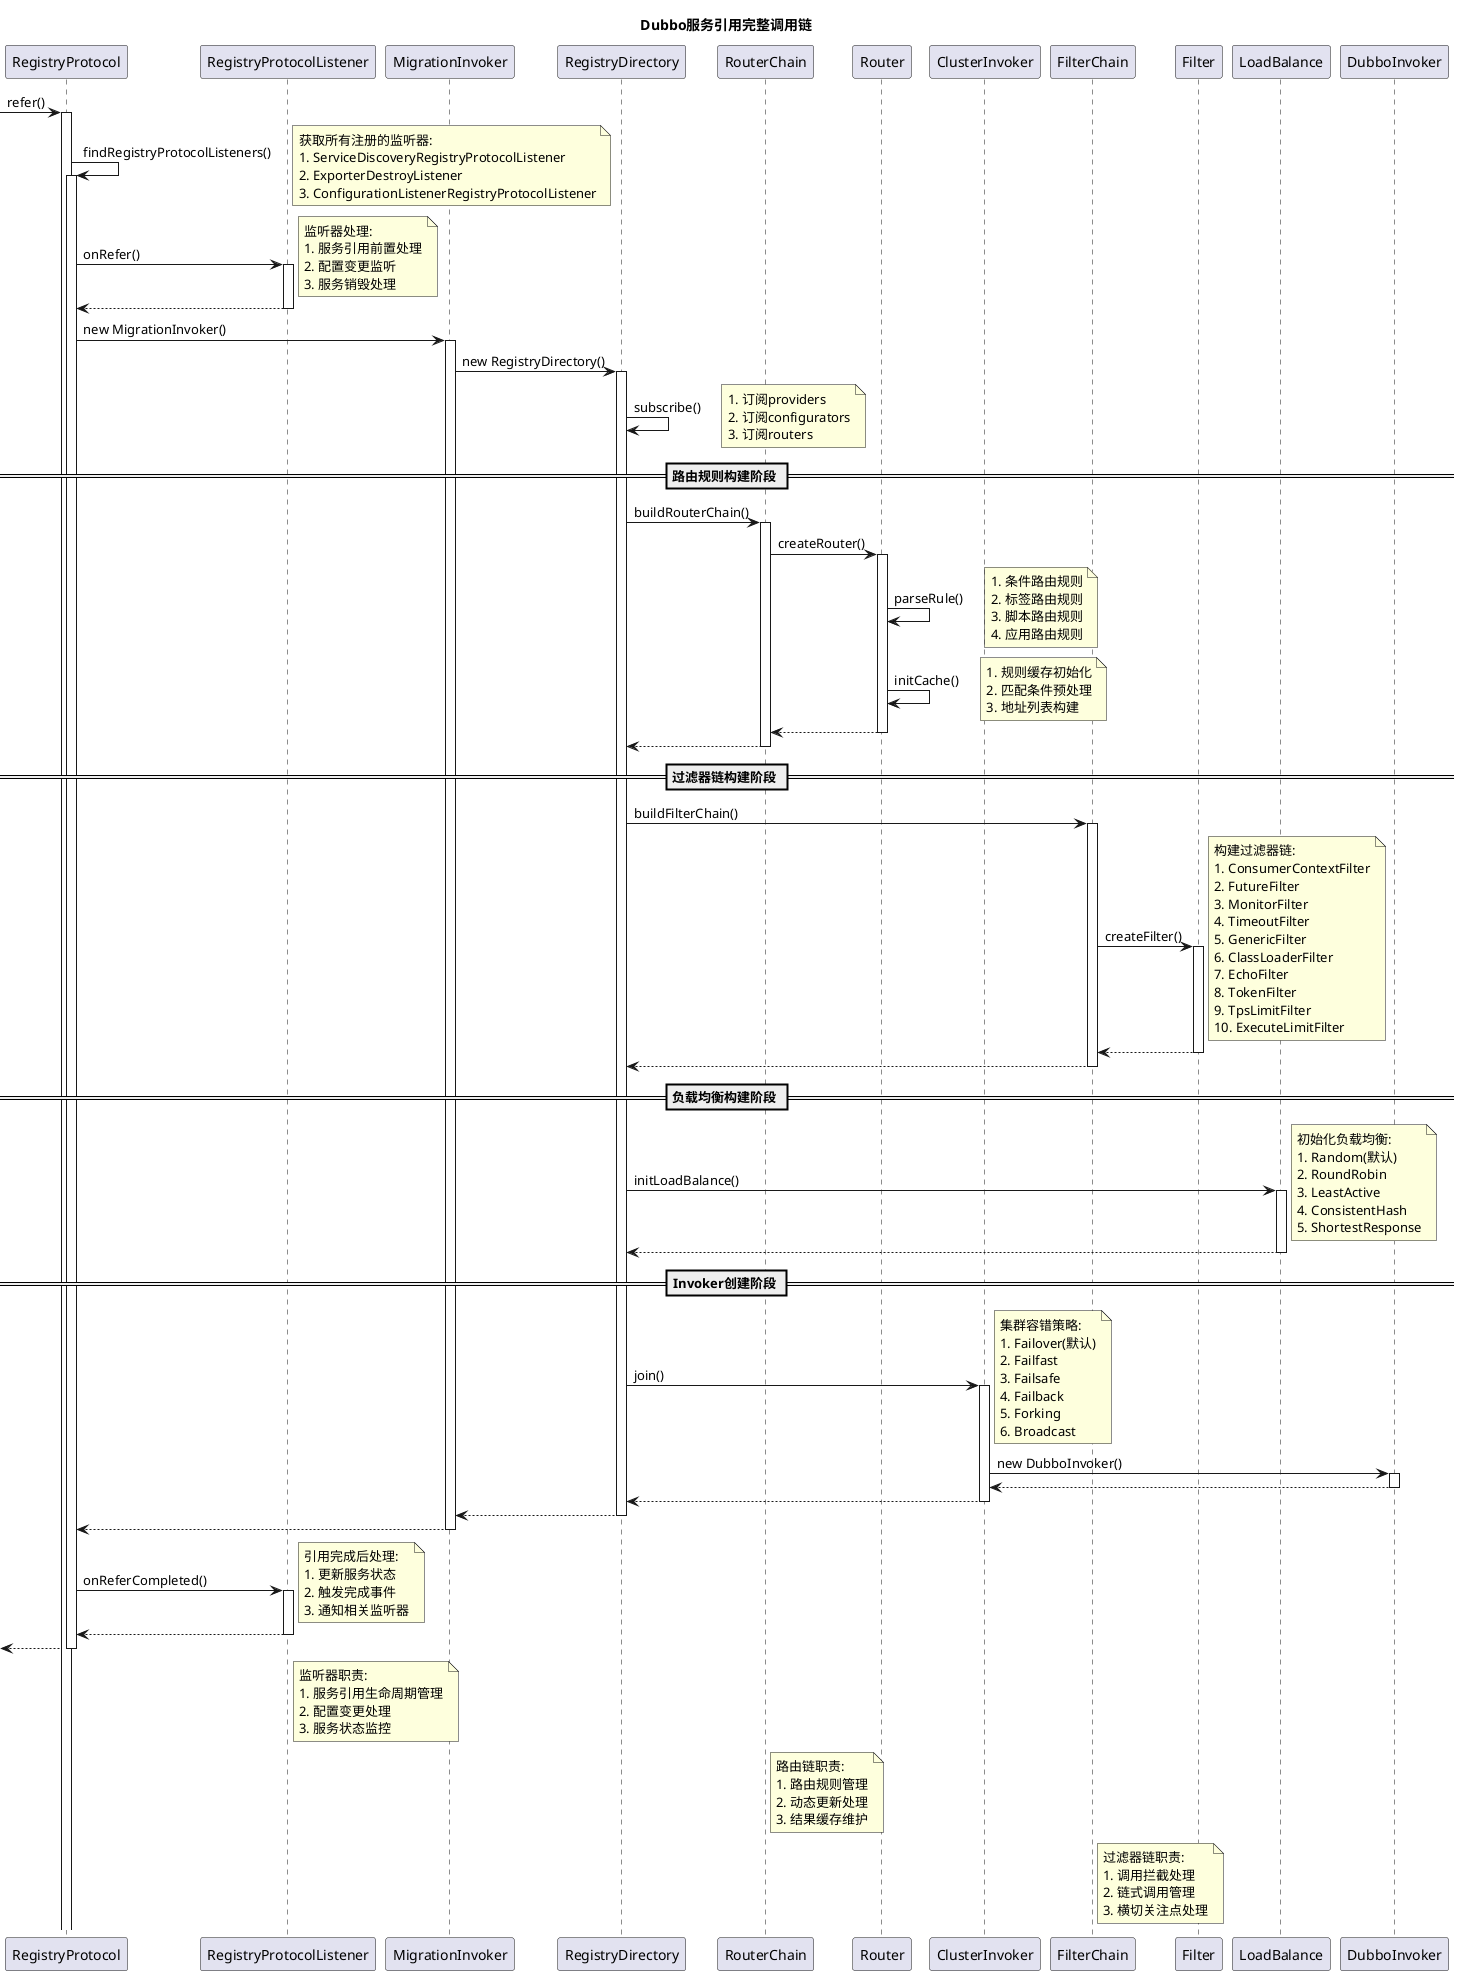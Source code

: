 @startuml
title Dubbo服务引用完整调用链

participant "RegistryProtocol" as registry
participant "RegistryProtocolListener" as listener
participant "MigrationInvoker" as migration
participant "RegistryDirectory" as directory
participant "RouterChain" as routerChain
participant "Router" as router
participant "ClusterInvoker" as cluster
participant "FilterChain" as filterChain
participant "Filter" as filter
participant "LoadBalance" as loadBalance
participant "DubboInvoker" as invoker

-> registry: refer()
activate registry

registry -> registry: findRegistryProtocolListeners()
activate registry
note right
  获取所有注册的监听器:
  1. ServiceDiscoveryRegistryProtocolListener
  2. ExporterDestroyListener
  3. ConfigurationListenerRegistryProtocolListener
end note

registry -> listener: onRefer()
activate listener
note right
  监听器处理:
  1. 服务引用前置处理
  2. 配置变更监听
  3. 服务销毁处理
end note

listener --> registry
deactivate listener

registry -> migration: new MigrationInvoker()
activate migration

migration -> directory: new RegistryDirectory()
activate directory

directory -> directory: subscribe()
note right
  1. 订阅providers
  2. 订阅configurators
  3. 订阅routers
end note

== 路由规则构建阶段 ==
directory -> routerChain: buildRouterChain()
activate routerChain

routerChain -> router: createRouter()
activate router

router -> router: parseRule()
note right
  1. 条件路由规则
  2. 标签路由规则
  3. 脚本路由规则
  4. 应用路由规则
end note

router -> router: initCache()
note right
  1. 规则缓存初始化
  2. 匹配条件预处理
  3. 地址列表构建
end note

router --> routerChain
deactivate router

routerChain --> directory
deactivate routerChain

== 过滤器链构建阶段 ==
directory -> filterChain: buildFilterChain()
activate filterChain

filterChain -> filter: createFilter()
activate filter
note right
  构建过滤器链:
  1. ConsumerContextFilter
  2. FutureFilter
  3. MonitorFilter
  4. TimeoutFilter
  5. GenericFilter
  6. ClassLoaderFilter
  7. EchoFilter
  8. TokenFilter
  9. TpsLimitFilter
  10. ExecuteLimitFilter
end note

filter --> filterChain
deactivate filter

filterChain --> directory
deactivate filterChain

== 负载均衡构建阶段 ==
directory -> loadBalance: initLoadBalance()
activate loadBalance
note right
  初始化负载均衡:
  1. Random(默认)
  2. RoundRobin
  3. LeastActive
  4. ConsistentHash
  5. ShortestResponse
end note

loadBalance --> directory
deactivate loadBalance

== Invoker创建阶段 ==
directory -> cluster: join()
activate cluster
note right
  集群容错策略:
  1. Failover(默认)
  2. Failfast
  3. Failsafe
  4. Failback
  5. Forking
  6. Broadcast
end note

cluster -> invoker: new DubboInvoker()
activate invoker

invoker --> cluster
deactivate invoker

cluster --> directory
deactivate cluster

directory --> migration
deactivate directory

migration --> registry
deactivate migration

registry -> listener: onReferCompleted()
activate listener
note right
  引用完成后处理:
  1. 更新服务状态
  2. 触发完成事件
  3. 通知相关监听器
end note

listener --> registry
deactivate listener

<-- registry
deactivate registry

note right of listener
  监听器职责:
  1. 服务引用生命周期管理
  2. 配置变更处理
  3. 服务状态监控
end note

note right of routerChain
  路由链职责:
  1. 路由规则管理
  2. 动态更新处理
  3. 结果缓存维护
end note

note right of filterChain
  过滤器链职责:
  1. 调用拦截处理
  2. 链式调用管理
  3. 横切关注点处理
end note

@enduml